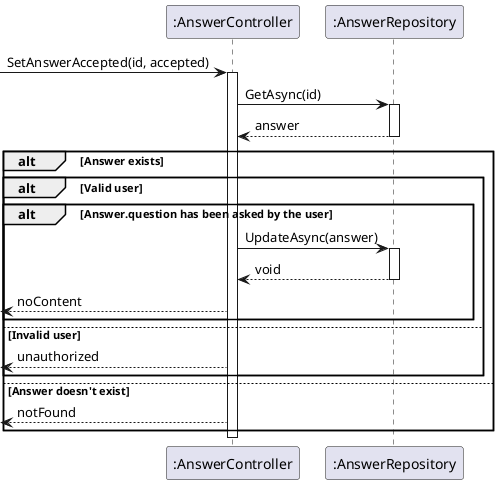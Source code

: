 @startuml Accept Answer

participant ":AnswerController" as controller
participant ":AnswerRepository" as repository

-> controller: SetAnswerAccepted(id, accepted)
activate controller
controller -> repository: GetAsync(id)
activate repository
repository --> controller: answer
deactivate repository
alt Answer exists
    alt Valid user
        alt Answer.question has been asked by the user
            controller -> repository: UpdateAsync(answer)
            activate repository
            repository --> controller: void
            deactivate repository
            <-- controller: noContent
        end
    else Invalid user
        <-- controller: unauthorized
    end 
else Answer doesn't exist
    <-- controller: notFound
end
deactivate controller
